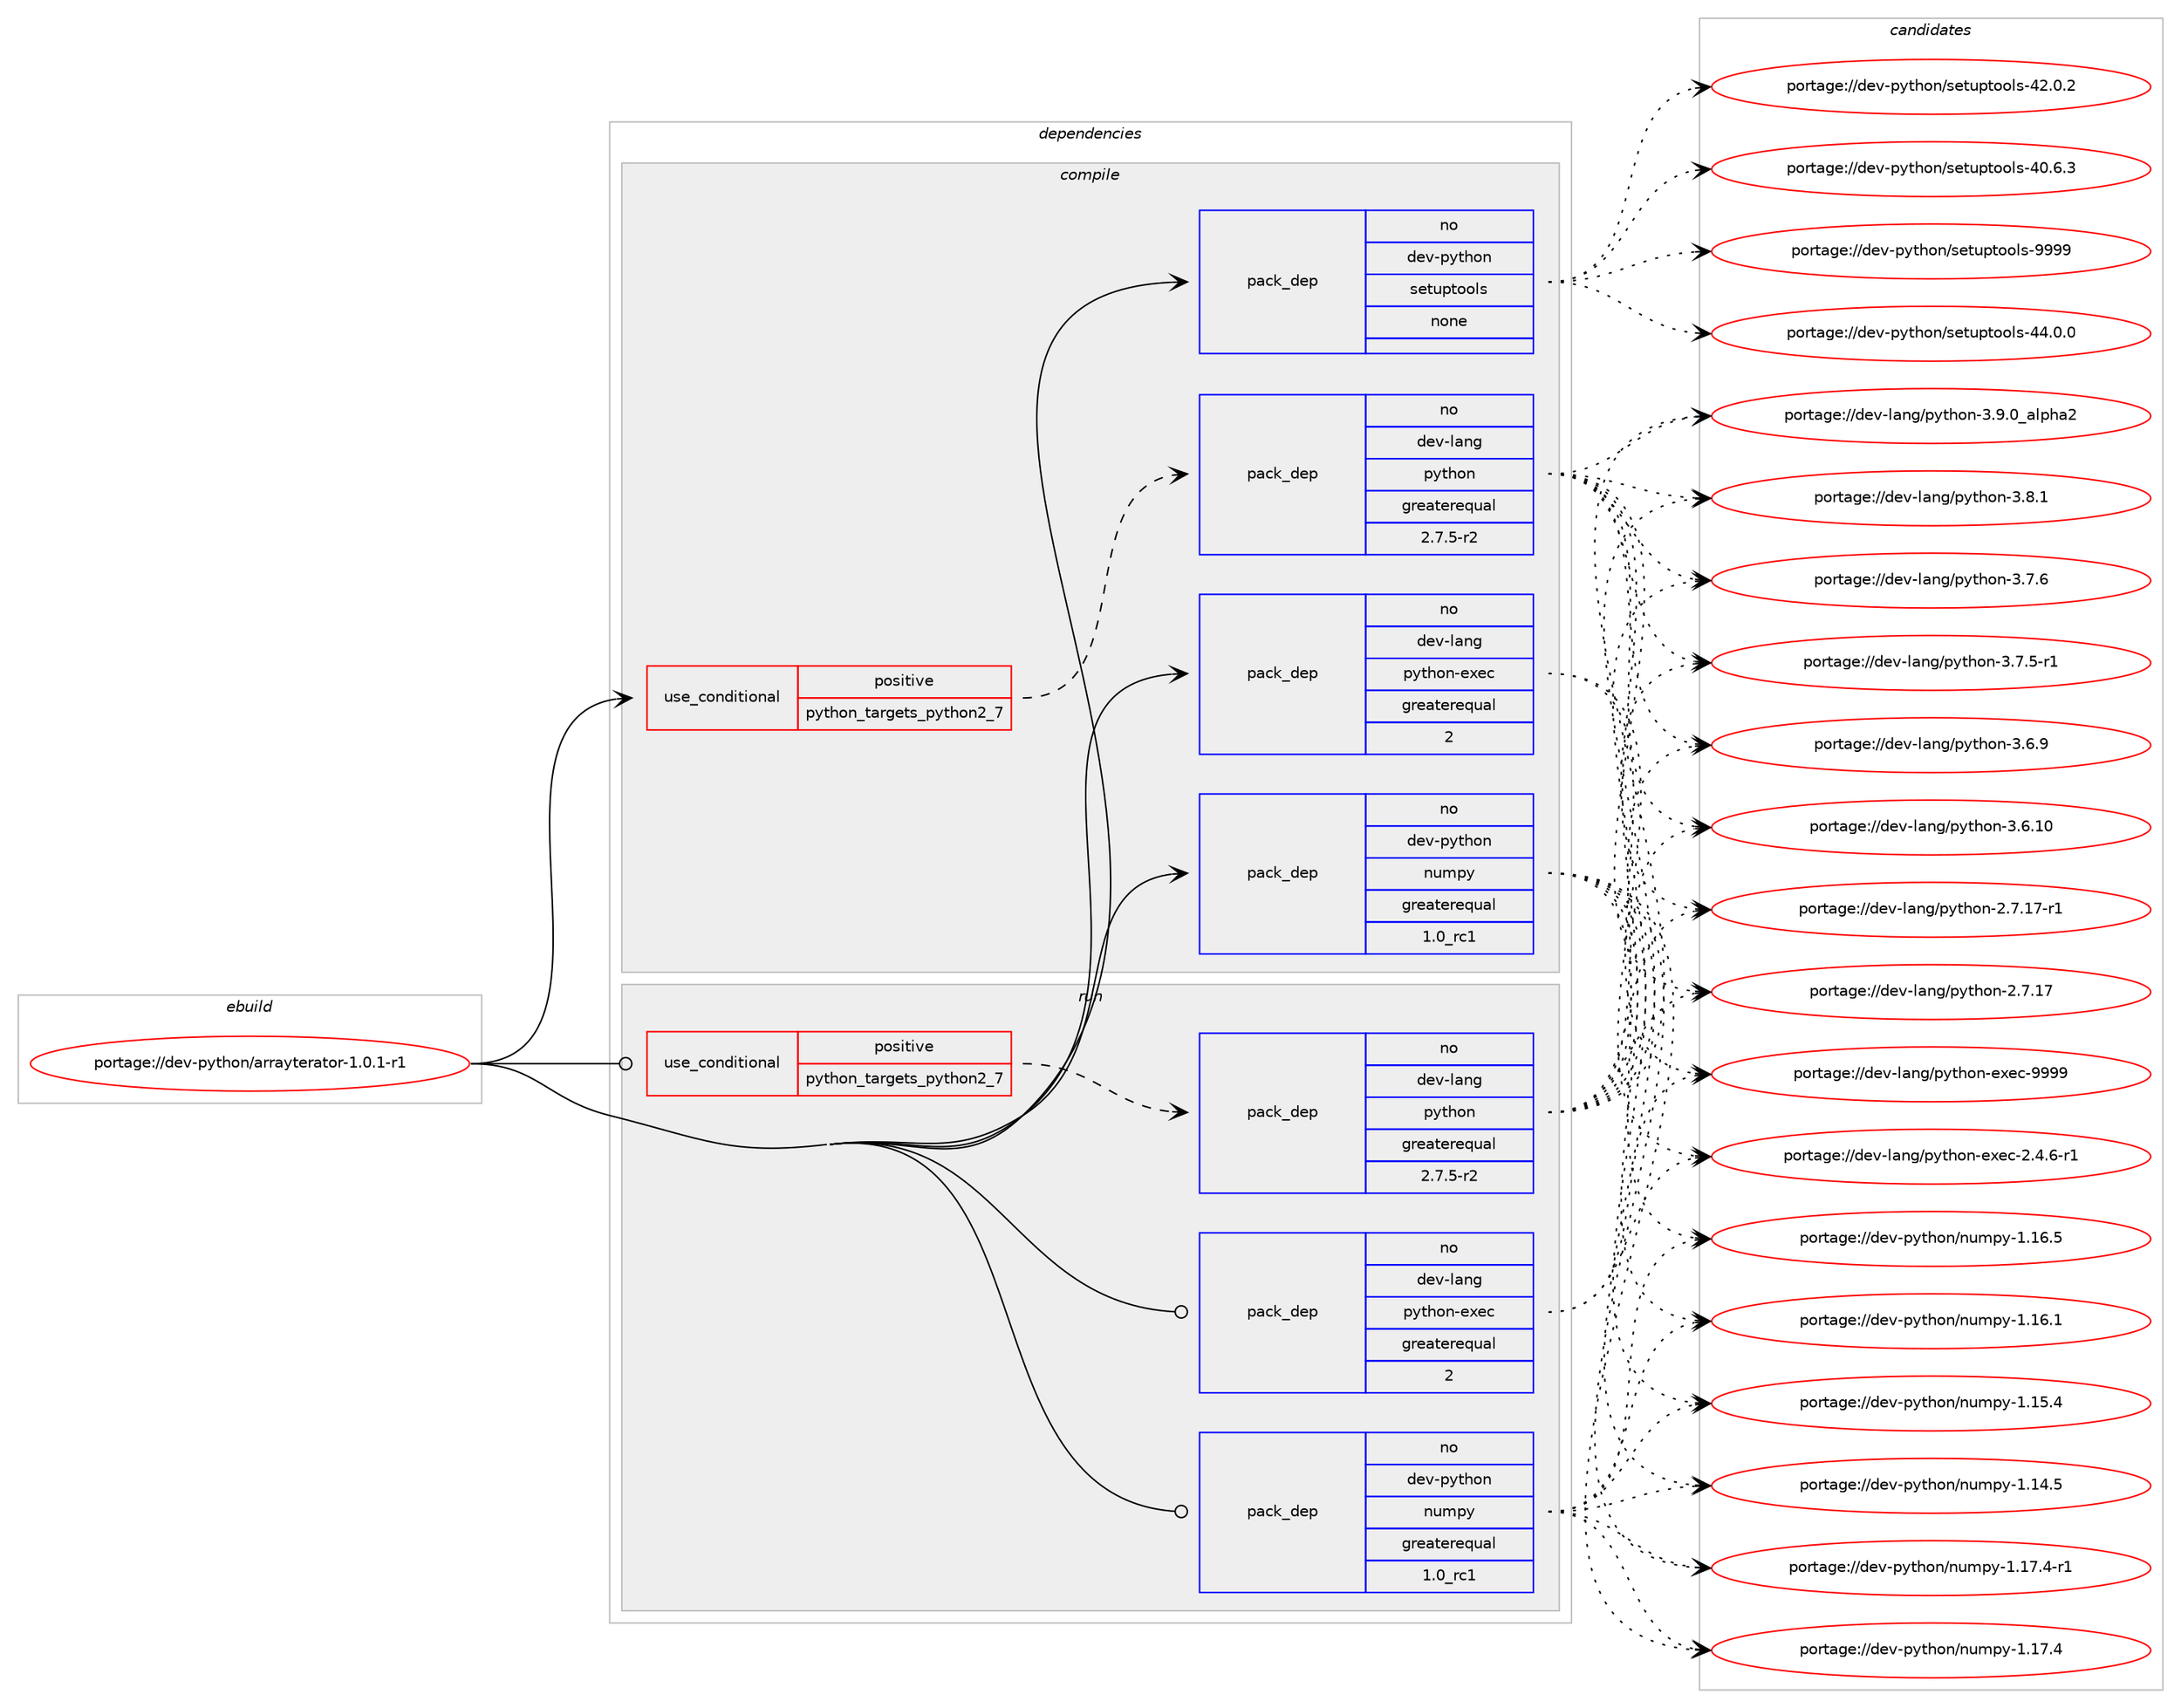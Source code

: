 digraph prolog {

# *************
# Graph options
# *************

newrank=true;
concentrate=true;
compound=true;
graph [rankdir=LR,fontname=Helvetica,fontsize=10,ranksep=1.5];#, ranksep=2.5, nodesep=0.2];
edge  [arrowhead=vee];
node  [fontname=Helvetica,fontsize=10];

# **********
# The ebuild
# **********

subgraph cluster_leftcol {
color=gray;
rank=same;
label=<<i>ebuild</i>>;
id [label="portage://dev-python/arrayterator-1.0.1-r1", color=red, width=4, href="../dev-python/arrayterator-1.0.1-r1.svg"];
}

# ****************
# The dependencies
# ****************

subgraph cluster_midcol {
color=gray;
label=<<i>dependencies</i>>;
subgraph cluster_compile {
fillcolor="#eeeeee";
style=filled;
label=<<i>compile</i>>;
subgraph cond118954 {
dependency471441 [label=<<TABLE BORDER="0" CELLBORDER="1" CELLSPACING="0" CELLPADDING="4"><TR><TD ROWSPAN="3" CELLPADDING="10">use_conditional</TD></TR><TR><TD>positive</TD></TR><TR><TD>python_targets_python2_7</TD></TR></TABLE>>, shape=none, color=red];
subgraph pack347472 {
dependency471442 [label=<<TABLE BORDER="0" CELLBORDER="1" CELLSPACING="0" CELLPADDING="4" WIDTH="220"><TR><TD ROWSPAN="6" CELLPADDING="30">pack_dep</TD></TR><TR><TD WIDTH="110">no</TD></TR><TR><TD>dev-lang</TD></TR><TR><TD>python</TD></TR><TR><TD>greaterequal</TD></TR><TR><TD>2.7.5-r2</TD></TR></TABLE>>, shape=none, color=blue];
}
dependency471441:e -> dependency471442:w [weight=20,style="dashed",arrowhead="vee"];
}
id:e -> dependency471441:w [weight=20,style="solid",arrowhead="vee"];
subgraph pack347473 {
dependency471443 [label=<<TABLE BORDER="0" CELLBORDER="1" CELLSPACING="0" CELLPADDING="4" WIDTH="220"><TR><TD ROWSPAN="6" CELLPADDING="30">pack_dep</TD></TR><TR><TD WIDTH="110">no</TD></TR><TR><TD>dev-lang</TD></TR><TR><TD>python-exec</TD></TR><TR><TD>greaterequal</TD></TR><TR><TD>2</TD></TR></TABLE>>, shape=none, color=blue];
}
id:e -> dependency471443:w [weight=20,style="solid",arrowhead="vee"];
subgraph pack347474 {
dependency471444 [label=<<TABLE BORDER="0" CELLBORDER="1" CELLSPACING="0" CELLPADDING="4" WIDTH="220"><TR><TD ROWSPAN="6" CELLPADDING="30">pack_dep</TD></TR><TR><TD WIDTH="110">no</TD></TR><TR><TD>dev-python</TD></TR><TR><TD>numpy</TD></TR><TR><TD>greaterequal</TD></TR><TR><TD>1.0_rc1</TD></TR></TABLE>>, shape=none, color=blue];
}
id:e -> dependency471444:w [weight=20,style="solid",arrowhead="vee"];
subgraph pack347475 {
dependency471445 [label=<<TABLE BORDER="0" CELLBORDER="1" CELLSPACING="0" CELLPADDING="4" WIDTH="220"><TR><TD ROWSPAN="6" CELLPADDING="30">pack_dep</TD></TR><TR><TD WIDTH="110">no</TD></TR><TR><TD>dev-python</TD></TR><TR><TD>setuptools</TD></TR><TR><TD>none</TD></TR><TR><TD></TD></TR></TABLE>>, shape=none, color=blue];
}
id:e -> dependency471445:w [weight=20,style="solid",arrowhead="vee"];
}
subgraph cluster_compileandrun {
fillcolor="#eeeeee";
style=filled;
label=<<i>compile and run</i>>;
}
subgraph cluster_run {
fillcolor="#eeeeee";
style=filled;
label=<<i>run</i>>;
subgraph cond118955 {
dependency471446 [label=<<TABLE BORDER="0" CELLBORDER="1" CELLSPACING="0" CELLPADDING="4"><TR><TD ROWSPAN="3" CELLPADDING="10">use_conditional</TD></TR><TR><TD>positive</TD></TR><TR><TD>python_targets_python2_7</TD></TR></TABLE>>, shape=none, color=red];
subgraph pack347476 {
dependency471447 [label=<<TABLE BORDER="0" CELLBORDER="1" CELLSPACING="0" CELLPADDING="4" WIDTH="220"><TR><TD ROWSPAN="6" CELLPADDING="30">pack_dep</TD></TR><TR><TD WIDTH="110">no</TD></TR><TR><TD>dev-lang</TD></TR><TR><TD>python</TD></TR><TR><TD>greaterequal</TD></TR><TR><TD>2.7.5-r2</TD></TR></TABLE>>, shape=none, color=blue];
}
dependency471446:e -> dependency471447:w [weight=20,style="dashed",arrowhead="vee"];
}
id:e -> dependency471446:w [weight=20,style="solid",arrowhead="odot"];
subgraph pack347477 {
dependency471448 [label=<<TABLE BORDER="0" CELLBORDER="1" CELLSPACING="0" CELLPADDING="4" WIDTH="220"><TR><TD ROWSPAN="6" CELLPADDING="30">pack_dep</TD></TR><TR><TD WIDTH="110">no</TD></TR><TR><TD>dev-lang</TD></TR><TR><TD>python-exec</TD></TR><TR><TD>greaterequal</TD></TR><TR><TD>2</TD></TR></TABLE>>, shape=none, color=blue];
}
id:e -> dependency471448:w [weight=20,style="solid",arrowhead="odot"];
subgraph pack347478 {
dependency471449 [label=<<TABLE BORDER="0" CELLBORDER="1" CELLSPACING="0" CELLPADDING="4" WIDTH="220"><TR><TD ROWSPAN="6" CELLPADDING="30">pack_dep</TD></TR><TR><TD WIDTH="110">no</TD></TR><TR><TD>dev-python</TD></TR><TR><TD>numpy</TD></TR><TR><TD>greaterequal</TD></TR><TR><TD>1.0_rc1</TD></TR></TABLE>>, shape=none, color=blue];
}
id:e -> dependency471449:w [weight=20,style="solid",arrowhead="odot"];
}
}

# **************
# The candidates
# **************

subgraph cluster_choices {
rank=same;
color=gray;
label=<<i>candidates</i>>;

subgraph choice347472 {
color=black;
nodesep=1;
choice10010111845108971101034711212111610411111045514657464895971081121049750 [label="portage://dev-lang/python-3.9.0_alpha2", color=red, width=4,href="../dev-lang/python-3.9.0_alpha2.svg"];
choice100101118451089711010347112121116104111110455146564649 [label="portage://dev-lang/python-3.8.1", color=red, width=4,href="../dev-lang/python-3.8.1.svg"];
choice100101118451089711010347112121116104111110455146554654 [label="portage://dev-lang/python-3.7.6", color=red, width=4,href="../dev-lang/python-3.7.6.svg"];
choice1001011184510897110103471121211161041111104551465546534511449 [label="portage://dev-lang/python-3.7.5-r1", color=red, width=4,href="../dev-lang/python-3.7.5-r1.svg"];
choice100101118451089711010347112121116104111110455146544657 [label="portage://dev-lang/python-3.6.9", color=red, width=4,href="../dev-lang/python-3.6.9.svg"];
choice10010111845108971101034711212111610411111045514654464948 [label="portage://dev-lang/python-3.6.10", color=red, width=4,href="../dev-lang/python-3.6.10.svg"];
choice100101118451089711010347112121116104111110455046554649554511449 [label="portage://dev-lang/python-2.7.17-r1", color=red, width=4,href="../dev-lang/python-2.7.17-r1.svg"];
choice10010111845108971101034711212111610411111045504655464955 [label="portage://dev-lang/python-2.7.17", color=red, width=4,href="../dev-lang/python-2.7.17.svg"];
dependency471442:e -> choice10010111845108971101034711212111610411111045514657464895971081121049750:w [style=dotted,weight="100"];
dependency471442:e -> choice100101118451089711010347112121116104111110455146564649:w [style=dotted,weight="100"];
dependency471442:e -> choice100101118451089711010347112121116104111110455146554654:w [style=dotted,weight="100"];
dependency471442:e -> choice1001011184510897110103471121211161041111104551465546534511449:w [style=dotted,weight="100"];
dependency471442:e -> choice100101118451089711010347112121116104111110455146544657:w [style=dotted,weight="100"];
dependency471442:e -> choice10010111845108971101034711212111610411111045514654464948:w [style=dotted,weight="100"];
dependency471442:e -> choice100101118451089711010347112121116104111110455046554649554511449:w [style=dotted,weight="100"];
dependency471442:e -> choice10010111845108971101034711212111610411111045504655464955:w [style=dotted,weight="100"];
}
subgraph choice347473 {
color=black;
nodesep=1;
choice10010111845108971101034711212111610411111045101120101994557575757 [label="portage://dev-lang/python-exec-9999", color=red, width=4,href="../dev-lang/python-exec-9999.svg"];
choice10010111845108971101034711212111610411111045101120101994550465246544511449 [label="portage://dev-lang/python-exec-2.4.6-r1", color=red, width=4,href="../dev-lang/python-exec-2.4.6-r1.svg"];
dependency471443:e -> choice10010111845108971101034711212111610411111045101120101994557575757:w [style=dotted,weight="100"];
dependency471443:e -> choice10010111845108971101034711212111610411111045101120101994550465246544511449:w [style=dotted,weight="100"];
}
subgraph choice347474 {
color=black;
nodesep=1;
choice1001011184511212111610411111047110117109112121454946495546524511449 [label="portage://dev-python/numpy-1.17.4-r1", color=red, width=4,href="../dev-python/numpy-1.17.4-r1.svg"];
choice100101118451121211161041111104711011710911212145494649554652 [label="portage://dev-python/numpy-1.17.4", color=red, width=4,href="../dev-python/numpy-1.17.4.svg"];
choice100101118451121211161041111104711011710911212145494649544653 [label="portage://dev-python/numpy-1.16.5", color=red, width=4,href="../dev-python/numpy-1.16.5.svg"];
choice100101118451121211161041111104711011710911212145494649544649 [label="portage://dev-python/numpy-1.16.1", color=red, width=4,href="../dev-python/numpy-1.16.1.svg"];
choice100101118451121211161041111104711011710911212145494649534652 [label="portage://dev-python/numpy-1.15.4", color=red, width=4,href="../dev-python/numpy-1.15.4.svg"];
choice100101118451121211161041111104711011710911212145494649524653 [label="portage://dev-python/numpy-1.14.5", color=red, width=4,href="../dev-python/numpy-1.14.5.svg"];
dependency471444:e -> choice1001011184511212111610411111047110117109112121454946495546524511449:w [style=dotted,weight="100"];
dependency471444:e -> choice100101118451121211161041111104711011710911212145494649554652:w [style=dotted,weight="100"];
dependency471444:e -> choice100101118451121211161041111104711011710911212145494649544653:w [style=dotted,weight="100"];
dependency471444:e -> choice100101118451121211161041111104711011710911212145494649544649:w [style=dotted,weight="100"];
dependency471444:e -> choice100101118451121211161041111104711011710911212145494649534652:w [style=dotted,weight="100"];
dependency471444:e -> choice100101118451121211161041111104711011710911212145494649524653:w [style=dotted,weight="100"];
}
subgraph choice347475 {
color=black;
nodesep=1;
choice10010111845112121116104111110471151011161171121161111111081154557575757 [label="portage://dev-python/setuptools-9999", color=red, width=4,href="../dev-python/setuptools-9999.svg"];
choice100101118451121211161041111104711510111611711211611111110811545525246484648 [label="portage://dev-python/setuptools-44.0.0", color=red, width=4,href="../dev-python/setuptools-44.0.0.svg"];
choice100101118451121211161041111104711510111611711211611111110811545525046484650 [label="portage://dev-python/setuptools-42.0.2", color=red, width=4,href="../dev-python/setuptools-42.0.2.svg"];
choice100101118451121211161041111104711510111611711211611111110811545524846544651 [label="portage://dev-python/setuptools-40.6.3", color=red, width=4,href="../dev-python/setuptools-40.6.3.svg"];
dependency471445:e -> choice10010111845112121116104111110471151011161171121161111111081154557575757:w [style=dotted,weight="100"];
dependency471445:e -> choice100101118451121211161041111104711510111611711211611111110811545525246484648:w [style=dotted,weight="100"];
dependency471445:e -> choice100101118451121211161041111104711510111611711211611111110811545525046484650:w [style=dotted,weight="100"];
dependency471445:e -> choice100101118451121211161041111104711510111611711211611111110811545524846544651:w [style=dotted,weight="100"];
}
subgraph choice347476 {
color=black;
nodesep=1;
choice10010111845108971101034711212111610411111045514657464895971081121049750 [label="portage://dev-lang/python-3.9.0_alpha2", color=red, width=4,href="../dev-lang/python-3.9.0_alpha2.svg"];
choice100101118451089711010347112121116104111110455146564649 [label="portage://dev-lang/python-3.8.1", color=red, width=4,href="../dev-lang/python-3.8.1.svg"];
choice100101118451089711010347112121116104111110455146554654 [label="portage://dev-lang/python-3.7.6", color=red, width=4,href="../dev-lang/python-3.7.6.svg"];
choice1001011184510897110103471121211161041111104551465546534511449 [label="portage://dev-lang/python-3.7.5-r1", color=red, width=4,href="../dev-lang/python-3.7.5-r1.svg"];
choice100101118451089711010347112121116104111110455146544657 [label="portage://dev-lang/python-3.6.9", color=red, width=4,href="../dev-lang/python-3.6.9.svg"];
choice10010111845108971101034711212111610411111045514654464948 [label="portage://dev-lang/python-3.6.10", color=red, width=4,href="../dev-lang/python-3.6.10.svg"];
choice100101118451089711010347112121116104111110455046554649554511449 [label="portage://dev-lang/python-2.7.17-r1", color=red, width=4,href="../dev-lang/python-2.7.17-r1.svg"];
choice10010111845108971101034711212111610411111045504655464955 [label="portage://dev-lang/python-2.7.17", color=red, width=4,href="../dev-lang/python-2.7.17.svg"];
dependency471447:e -> choice10010111845108971101034711212111610411111045514657464895971081121049750:w [style=dotted,weight="100"];
dependency471447:e -> choice100101118451089711010347112121116104111110455146564649:w [style=dotted,weight="100"];
dependency471447:e -> choice100101118451089711010347112121116104111110455146554654:w [style=dotted,weight="100"];
dependency471447:e -> choice1001011184510897110103471121211161041111104551465546534511449:w [style=dotted,weight="100"];
dependency471447:e -> choice100101118451089711010347112121116104111110455146544657:w [style=dotted,weight="100"];
dependency471447:e -> choice10010111845108971101034711212111610411111045514654464948:w [style=dotted,weight="100"];
dependency471447:e -> choice100101118451089711010347112121116104111110455046554649554511449:w [style=dotted,weight="100"];
dependency471447:e -> choice10010111845108971101034711212111610411111045504655464955:w [style=dotted,weight="100"];
}
subgraph choice347477 {
color=black;
nodesep=1;
choice10010111845108971101034711212111610411111045101120101994557575757 [label="portage://dev-lang/python-exec-9999", color=red, width=4,href="../dev-lang/python-exec-9999.svg"];
choice10010111845108971101034711212111610411111045101120101994550465246544511449 [label="portage://dev-lang/python-exec-2.4.6-r1", color=red, width=4,href="../dev-lang/python-exec-2.4.6-r1.svg"];
dependency471448:e -> choice10010111845108971101034711212111610411111045101120101994557575757:w [style=dotted,weight="100"];
dependency471448:e -> choice10010111845108971101034711212111610411111045101120101994550465246544511449:w [style=dotted,weight="100"];
}
subgraph choice347478 {
color=black;
nodesep=1;
choice1001011184511212111610411111047110117109112121454946495546524511449 [label="portage://dev-python/numpy-1.17.4-r1", color=red, width=4,href="../dev-python/numpy-1.17.4-r1.svg"];
choice100101118451121211161041111104711011710911212145494649554652 [label="portage://dev-python/numpy-1.17.4", color=red, width=4,href="../dev-python/numpy-1.17.4.svg"];
choice100101118451121211161041111104711011710911212145494649544653 [label="portage://dev-python/numpy-1.16.5", color=red, width=4,href="../dev-python/numpy-1.16.5.svg"];
choice100101118451121211161041111104711011710911212145494649544649 [label="portage://dev-python/numpy-1.16.1", color=red, width=4,href="../dev-python/numpy-1.16.1.svg"];
choice100101118451121211161041111104711011710911212145494649534652 [label="portage://dev-python/numpy-1.15.4", color=red, width=4,href="../dev-python/numpy-1.15.4.svg"];
choice100101118451121211161041111104711011710911212145494649524653 [label="portage://dev-python/numpy-1.14.5", color=red, width=4,href="../dev-python/numpy-1.14.5.svg"];
dependency471449:e -> choice1001011184511212111610411111047110117109112121454946495546524511449:w [style=dotted,weight="100"];
dependency471449:e -> choice100101118451121211161041111104711011710911212145494649554652:w [style=dotted,weight="100"];
dependency471449:e -> choice100101118451121211161041111104711011710911212145494649544653:w [style=dotted,weight="100"];
dependency471449:e -> choice100101118451121211161041111104711011710911212145494649544649:w [style=dotted,weight="100"];
dependency471449:e -> choice100101118451121211161041111104711011710911212145494649534652:w [style=dotted,weight="100"];
dependency471449:e -> choice100101118451121211161041111104711011710911212145494649524653:w [style=dotted,weight="100"];
}
}

}

